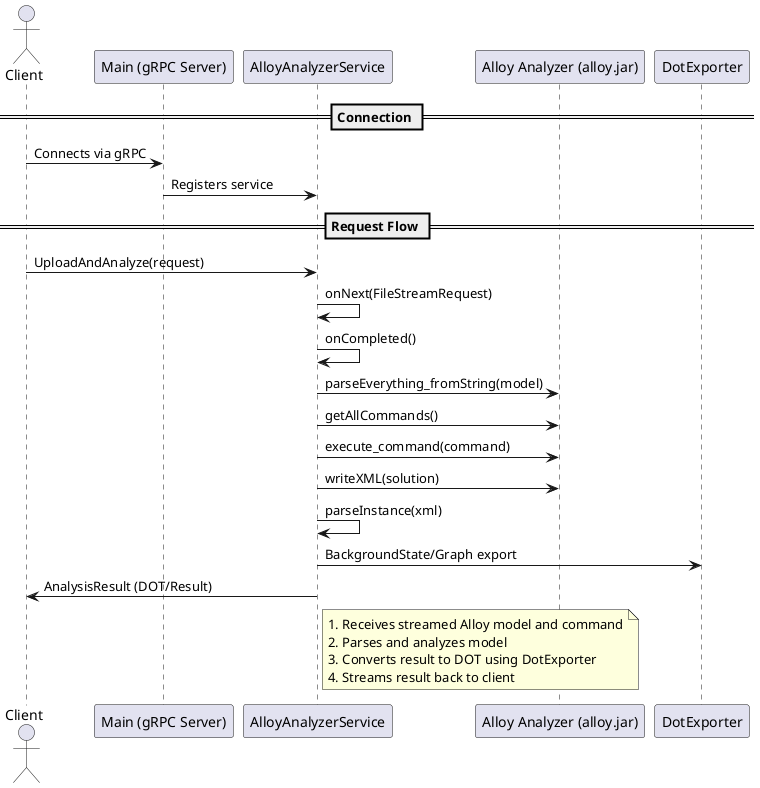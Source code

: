 @startuml typical_request_sequence
actor Client
participant "Main (gRPC Server)" as Main
participant "AlloyAnalyzerService" as Service
participant "Alloy Analyzer (alloy.jar)" as Alloy
participant "DotExporter" as DotExporter

== Connection ==
Client -> Main: Connects via gRPC
Main -> Service: Registers service

== Request Flow ==
Client -> Service: UploadAndAnalyze(request)
Service -> Service: onNext(FileStreamRequest)
Service -> Service: onCompleted()
Service -> Alloy: parseEverything_fromString(model)
Service -> Alloy: getAllCommands()
Service -> Alloy: execute_command(command)
Service -> Alloy: writeXML(solution)
Service -> Service: parseInstance(xml)
Service -> DotExporter: BackgroundState/Graph export
Service -> Client: AnalysisResult (DOT/Result)

note right of Service
  1. Receives streamed Alloy model and command
  2. Parses and analyzes model
  3. Converts result to DOT using DotExporter
  4. Streams result back to client
end note
@enduml
